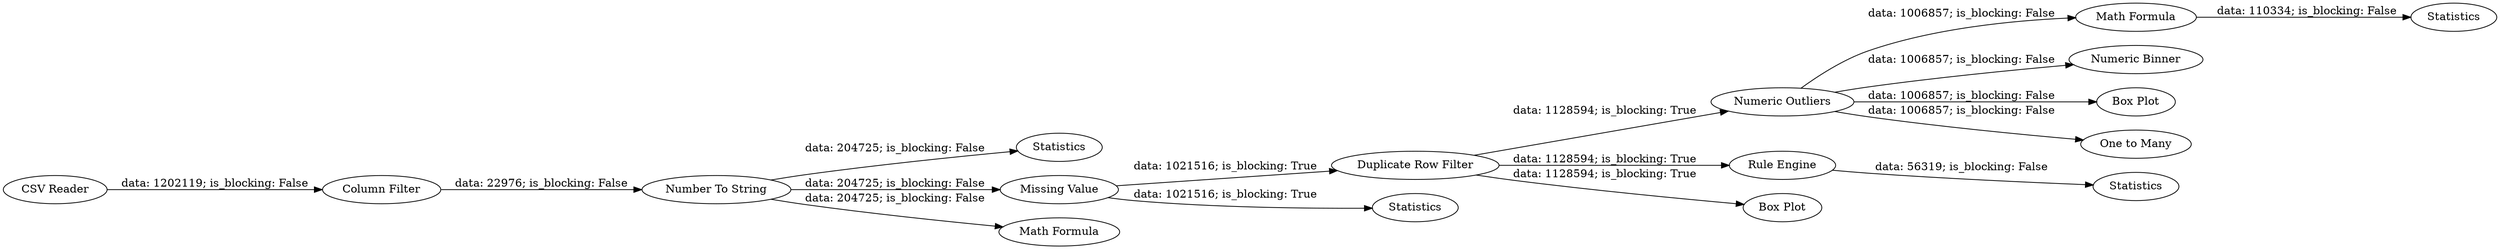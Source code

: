 digraph {
	"1410363190035169074_1" [label="CSV Reader"]
	"1410363190035169074_17" [label="Math Formula"]
	"1410363190035169074_20" [label="Numeric Binner"]
	"1410363190035169074_14" [label="Box Plot"]
	"1410363190035169074_6" [label=Statistics]
	"1410363190035169074_13" [label="Numeric Outliers"]
	"1410363190035169074_5" [label="Number To String"]
	"1410363190035169074_15" [label="Rule Engine"]
	"1410363190035169074_18" [label=Statistics]
	"1410363190035169074_4" [label="Missing Value"]
	"1410363190035169074_7" [label="Box Plot"]
	"1410363190035169074_3" [label="Column Filter"]
	"1410363190035169074_19" [label="One to Many"]
	"1410363190035169074_16" [label=Statistics]
	"1410363190035169074_8" [label="Math Formula"]
	"1410363190035169074_10" [label="Duplicate Row Filter"]
	"1410363190035169074_9" [label=Statistics]
	"1410363190035169074_5" -> "1410363190035169074_4" [label="data: 204725; is_blocking: False"]
	"1410363190035169074_10" -> "1410363190035169074_15" [label="data: 1128594; is_blocking: True"]
	"1410363190035169074_10" -> "1410363190035169074_7" [label="data: 1128594; is_blocking: True"]
	"1410363190035169074_1" -> "1410363190035169074_3" [label="data: 1202119; is_blocking: False"]
	"1410363190035169074_13" -> "1410363190035169074_20" [label="data: 1006857; is_blocking: False"]
	"1410363190035169074_5" -> "1410363190035169074_8" [label="data: 204725; is_blocking: False"]
	"1410363190035169074_13" -> "1410363190035169074_14" [label="data: 1006857; is_blocking: False"]
	"1410363190035169074_5" -> "1410363190035169074_6" [label="data: 204725; is_blocking: False"]
	"1410363190035169074_17" -> "1410363190035169074_18" [label="data: 110334; is_blocking: False"]
	"1410363190035169074_4" -> "1410363190035169074_9" [label="data: 1021516; is_blocking: True"]
	"1410363190035169074_15" -> "1410363190035169074_16" [label="data: 56319; is_blocking: False"]
	"1410363190035169074_4" -> "1410363190035169074_10" [label="data: 1021516; is_blocking: True"]
	"1410363190035169074_10" -> "1410363190035169074_13" [label="data: 1128594; is_blocking: True"]
	"1410363190035169074_13" -> "1410363190035169074_19" [label="data: 1006857; is_blocking: False"]
	"1410363190035169074_3" -> "1410363190035169074_5" [label="data: 22976; is_blocking: False"]
	"1410363190035169074_13" -> "1410363190035169074_17" [label="data: 1006857; is_blocking: False"]
	rankdir=LR
}
